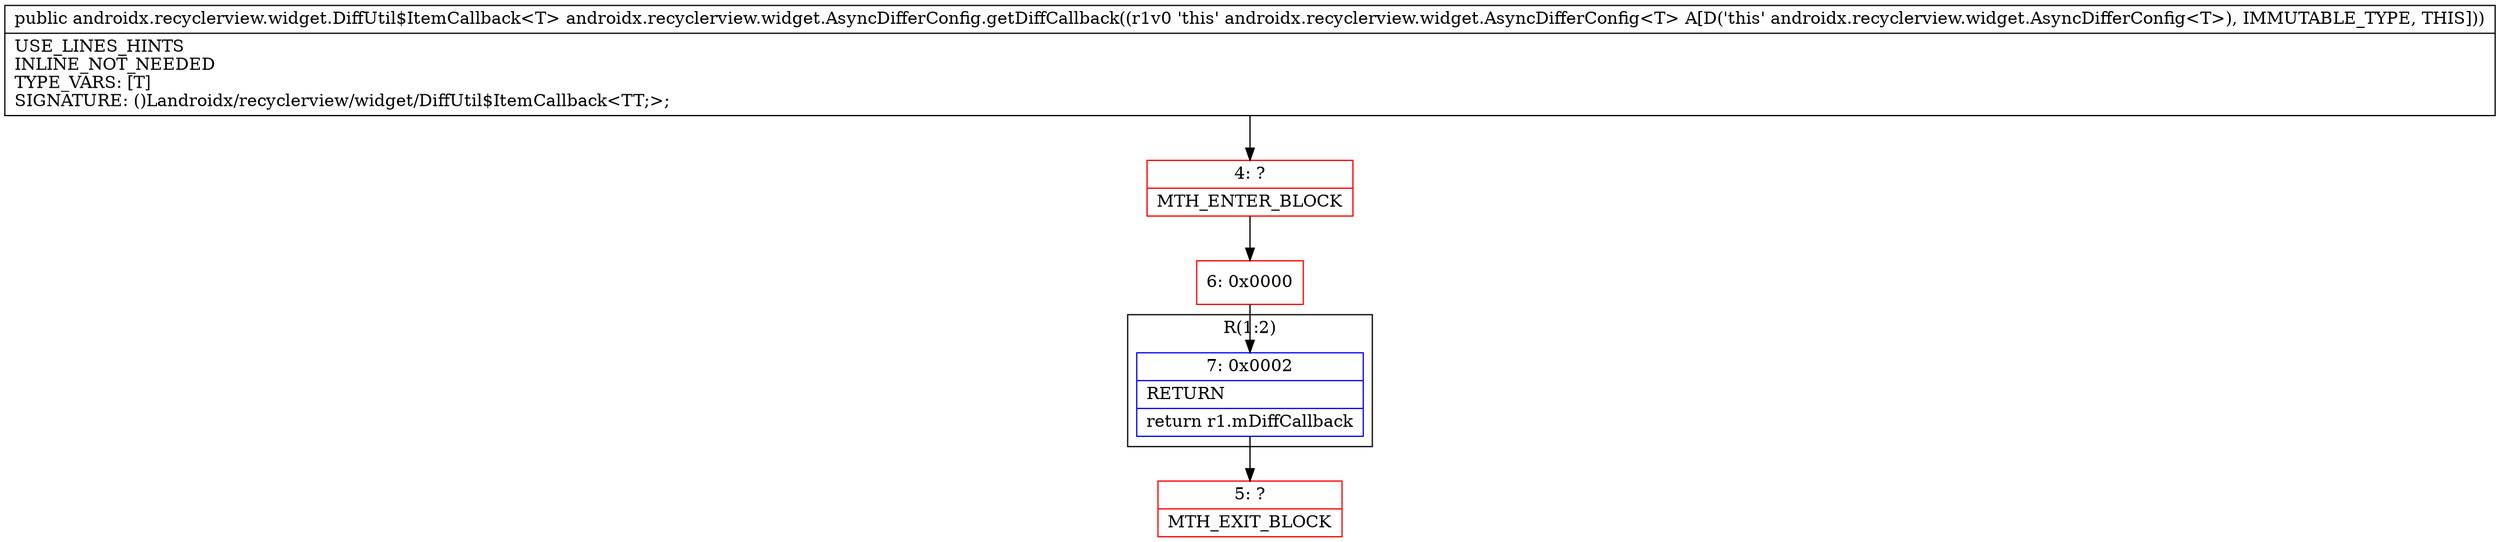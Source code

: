digraph "CFG forandroidx.recyclerview.widget.AsyncDifferConfig.getDiffCallback()Landroidx\/recyclerview\/widget\/DiffUtil$ItemCallback;" {
subgraph cluster_Region_219352602 {
label = "R(1:2)";
node [shape=record,color=blue];
Node_7 [shape=record,label="{7\:\ 0x0002|RETURN\l|return r1.mDiffCallback\l}"];
}
Node_4 [shape=record,color=red,label="{4\:\ ?|MTH_ENTER_BLOCK\l}"];
Node_6 [shape=record,color=red,label="{6\:\ 0x0000}"];
Node_5 [shape=record,color=red,label="{5\:\ ?|MTH_EXIT_BLOCK\l}"];
MethodNode[shape=record,label="{public androidx.recyclerview.widget.DiffUtil$ItemCallback\<T\> androidx.recyclerview.widget.AsyncDifferConfig.getDiffCallback((r1v0 'this' androidx.recyclerview.widget.AsyncDifferConfig\<T\> A[D('this' androidx.recyclerview.widget.AsyncDifferConfig\<T\>), IMMUTABLE_TYPE, THIS]))  | USE_LINES_HINTS\lINLINE_NOT_NEEDED\lTYPE_VARS: [T]\lSIGNATURE: ()Landroidx\/recyclerview\/widget\/DiffUtil$ItemCallback\<TT;\>;\l}"];
MethodNode -> Node_4;Node_7 -> Node_5;
Node_4 -> Node_6;
Node_6 -> Node_7;
}

